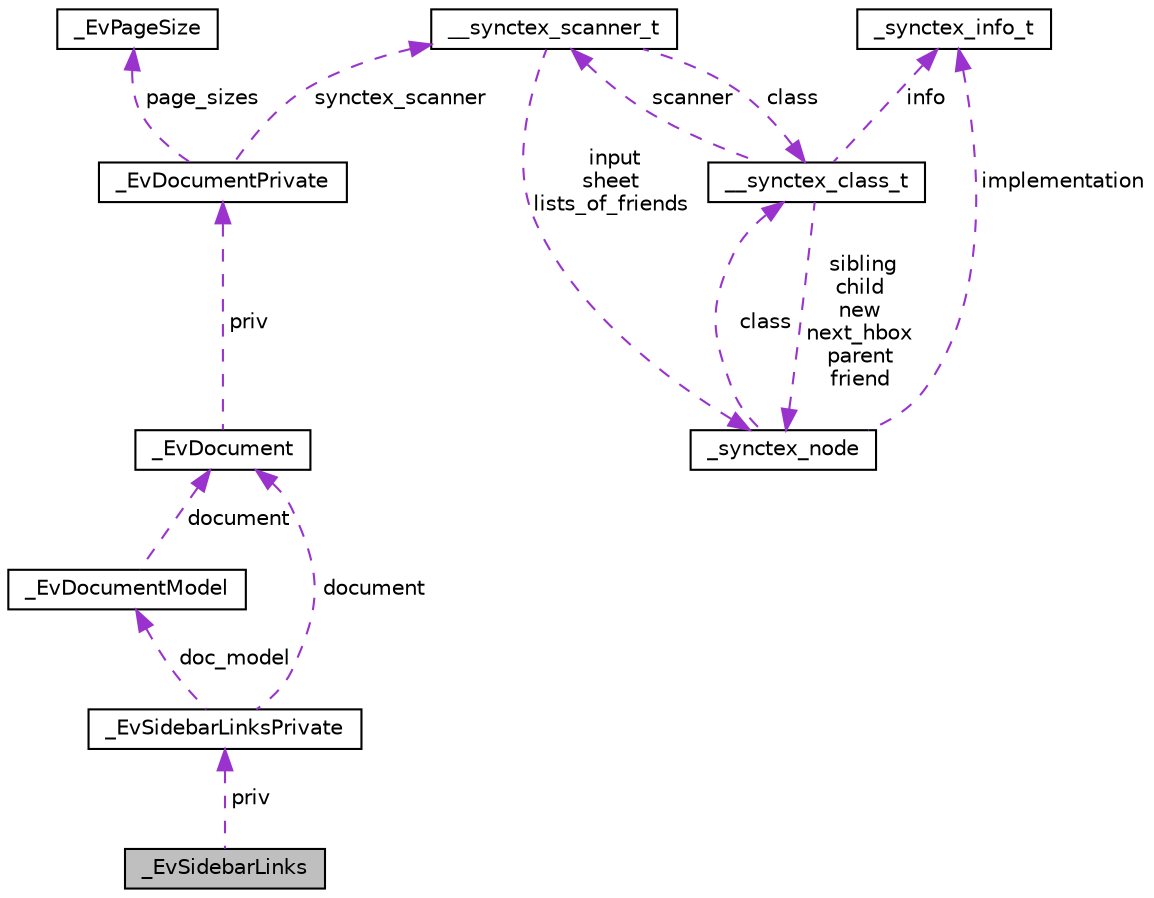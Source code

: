 digraph "_EvSidebarLinks"
{
  edge [fontname="Helvetica",fontsize="10",labelfontname="Helvetica",labelfontsize="10"];
  node [fontname="Helvetica",fontsize="10",shape=record];
  Node1 [label="_EvSidebarLinks",height=0.2,width=0.4,color="black", fillcolor="grey75", style="filled" fontcolor="black"];
  Node2 -> Node1 [dir="back",color="darkorchid3",fontsize="10",style="dashed",label=" priv" ,fontname="Helvetica"];
  Node2 [label="_EvSidebarLinksPrivate",height=0.2,width=0.4,color="black", fillcolor="white", style="filled",URL="$dd/d3e/struct__EvSidebarLinksPrivate.html"];
  Node3 -> Node2 [dir="back",color="darkorchid3",fontsize="10",style="dashed",label=" doc_model" ,fontname="Helvetica"];
  Node3 [label="_EvDocumentModel",height=0.2,width=0.4,color="black", fillcolor="white", style="filled",URL="$dc/d24/struct__EvDocumentModel.html"];
  Node4 -> Node3 [dir="back",color="darkorchid3",fontsize="10",style="dashed",label=" document" ,fontname="Helvetica"];
  Node4 [label="_EvDocument",height=0.2,width=0.4,color="black", fillcolor="white", style="filled",URL="$db/d02/struct__EvDocument.html"];
  Node5 -> Node4 [dir="back",color="darkorchid3",fontsize="10",style="dashed",label=" priv" ,fontname="Helvetica"];
  Node5 [label="_EvDocumentPrivate",height=0.2,width=0.4,color="black", fillcolor="white", style="filled",URL="$d6/da7/struct__EvDocumentPrivate.html"];
  Node6 -> Node5 [dir="back",color="darkorchid3",fontsize="10",style="dashed",label=" page_sizes" ,fontname="Helvetica"];
  Node6 [label="_EvPageSize",height=0.2,width=0.4,color="black", fillcolor="white", style="filled",URL="$d8/dec/struct__EvPageSize.html"];
  Node7 -> Node5 [dir="back",color="darkorchid3",fontsize="10",style="dashed",label=" synctex_scanner" ,fontname="Helvetica"];
  Node7 [label="__synctex_scanner_t",height=0.2,width=0.4,color="black", fillcolor="white", style="filled",URL="$d6/ddd/struct____synctex__scanner__t.html"];
  Node8 -> Node7 [dir="back",color="darkorchid3",fontsize="10",style="dashed",label=" input\nsheet\nlists_of_friends" ,fontname="Helvetica"];
  Node8 [label="_synctex_node",height=0.2,width=0.4,color="black", fillcolor="white", style="filled",URL="$dd/d4f/struct__synctex__node.html"];
  Node9 -> Node8 [dir="back",color="darkorchid3",fontsize="10",style="dashed",label=" implementation" ,fontname="Helvetica"];
  Node9 [label="_synctex_info_t",height=0.2,width=0.4,color="black", fillcolor="white", style="filled",URL="$d2/da8/union__synctex__info__t.html"];
  Node10 -> Node8 [dir="back",color="darkorchid3",fontsize="10",style="dashed",label=" class" ,fontname="Helvetica"];
  Node10 [label="__synctex_class_t",height=0.2,width=0.4,color="black", fillcolor="white", style="filled",URL="$d2/dd6/struct____synctex__class__t.html"];
  Node8 -> Node10 [dir="back",color="darkorchid3",fontsize="10",style="dashed",label=" sibling\nchild\nnew\nnext_hbox\nparent\nfriend" ,fontname="Helvetica"];
  Node9 -> Node10 [dir="back",color="darkorchid3",fontsize="10",style="dashed",label=" info" ,fontname="Helvetica"];
  Node7 -> Node10 [dir="back",color="darkorchid3",fontsize="10",style="dashed",label=" scanner" ,fontname="Helvetica"];
  Node10 -> Node7 [dir="back",color="darkorchid3",fontsize="10",style="dashed",label=" class" ,fontname="Helvetica"];
  Node4 -> Node2 [dir="back",color="darkorchid3",fontsize="10",style="dashed",label=" document" ,fontname="Helvetica"];
}
